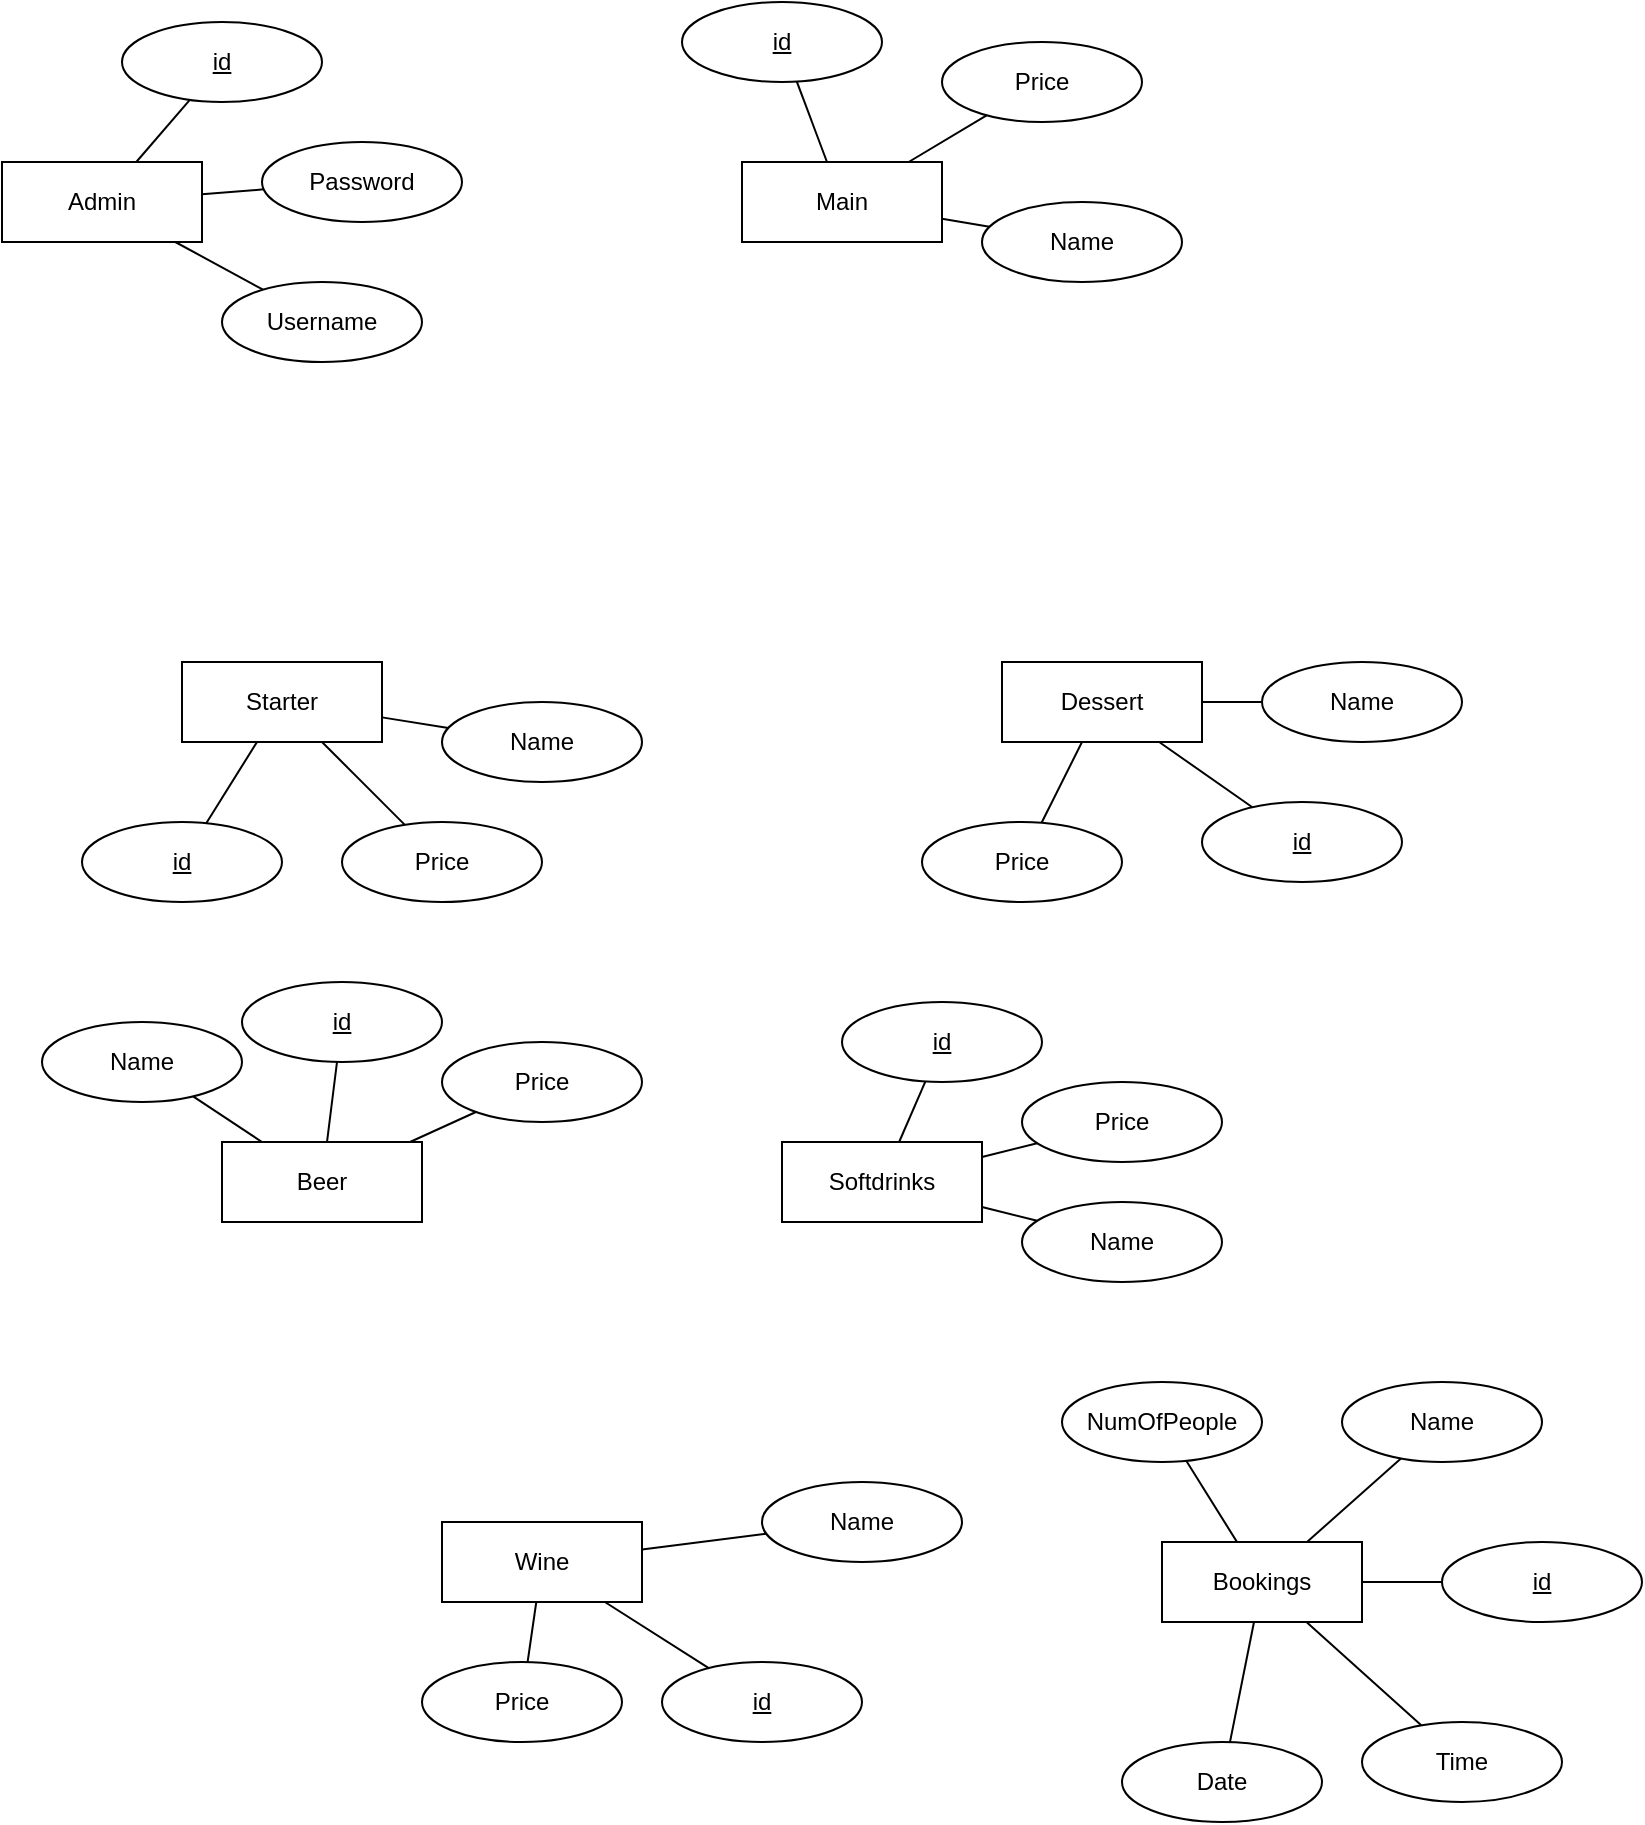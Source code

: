 <mxfile>
    <diagram id="HpNxFl3hdoqU0emMa5ez" name="Page-1">
        <mxGraphModel dx="973" dy="924" grid="1" gridSize="10" guides="1" tooltips="1" connect="1" arrows="1" fold="1" page="1" pageScale="1" pageWidth="1654" pageHeight="1169" math="0" shadow="0">
            <root>
                <mxCell id="0"/>
                <mxCell id="1" parent="0"/>
                <mxCell id="2" value="Admin" style="whiteSpace=wrap;html=1;align=center;" parent="1" vertex="1">
                    <mxGeometry x="110" y="90" width="100" height="40" as="geometry"/>
                </mxCell>
                <mxCell id="3" value="Starter" style="whiteSpace=wrap;html=1;align=center;" parent="1" vertex="1">
                    <mxGeometry x="200" y="340" width="100" height="40" as="geometry"/>
                </mxCell>
                <mxCell id="4" value="Main" style="whiteSpace=wrap;html=1;align=center;" parent="1" vertex="1">
                    <mxGeometry x="480" y="90" width="100" height="40" as="geometry"/>
                </mxCell>
                <mxCell id="21" style="edgeStyle=none;html=1;endArrow=none;endFill=0;" parent="1" source="5" target="19" edge="1">
                    <mxGeometry relative="1" as="geometry"/>
                </mxCell>
                <mxCell id="5" value="Dessert" style="whiteSpace=wrap;html=1;align=center;" parent="1" vertex="1">
                    <mxGeometry x="610" y="340" width="100" height="40" as="geometry"/>
                </mxCell>
                <mxCell id="6" value="Beer" style="whiteSpace=wrap;html=1;align=center;" parent="1" vertex="1">
                    <mxGeometry x="220" y="580" width="100" height="40" as="geometry"/>
                </mxCell>
                <mxCell id="22" style="edgeStyle=none;html=1;endArrow=none;endFill=0;" parent="1" source="7" target="18" edge="1">
                    <mxGeometry relative="1" as="geometry"/>
                </mxCell>
                <mxCell id="7" value="Wine" style="whiteSpace=wrap;html=1;align=center;" parent="1" vertex="1">
                    <mxGeometry x="330" y="770" width="100" height="40" as="geometry"/>
                </mxCell>
                <mxCell id="8" value="Softdrinks" style="whiteSpace=wrap;html=1;align=center;" parent="1" vertex="1">
                    <mxGeometry x="500" y="580" width="100" height="40" as="geometry"/>
                </mxCell>
                <mxCell id="27" style="edgeStyle=none;html=1;endArrow=none;endFill=0;" parent="1" source="10" target="2" edge="1">
                    <mxGeometry relative="1" as="geometry"/>
                </mxCell>
                <mxCell id="10" value="Password" style="ellipse;whiteSpace=wrap;html=1;align=center;" parent="1" vertex="1">
                    <mxGeometry x="240" y="80" width="100" height="40" as="geometry"/>
                </mxCell>
                <mxCell id="28" style="edgeStyle=none;html=1;endArrow=none;endFill=0;" parent="1" source="11" target="2" edge="1">
                    <mxGeometry relative="1" as="geometry"/>
                </mxCell>
                <mxCell id="11" value="Username" style="ellipse;whiteSpace=wrap;html=1;align=center;" parent="1" vertex="1">
                    <mxGeometry x="220" y="150" width="100" height="40" as="geometry"/>
                </mxCell>
                <mxCell id="26" style="edgeStyle=none;html=1;endArrow=none;endFill=0;" parent="1" source="13" target="2" edge="1">
                    <mxGeometry relative="1" as="geometry"/>
                </mxCell>
                <mxCell id="13" value="id" style="ellipse;whiteSpace=wrap;html=1;align=center;fontStyle=4;" parent="1" vertex="1">
                    <mxGeometry x="170" y="20" width="100" height="40" as="geometry"/>
                </mxCell>
                <mxCell id="20" style="edgeStyle=none;html=1;endArrow=none;endFill=0;" parent="1" source="14" target="3" edge="1">
                    <mxGeometry relative="1" as="geometry"/>
                </mxCell>
                <mxCell id="14" value="id" style="ellipse;whiteSpace=wrap;html=1;align=center;fontStyle=4;" parent="1" vertex="1">
                    <mxGeometry x="150" y="420" width="100" height="40" as="geometry"/>
                </mxCell>
                <mxCell id="25" style="edgeStyle=none;html=1;endArrow=none;endFill=0;" parent="1" source="15" target="4" edge="1">
                    <mxGeometry relative="1" as="geometry"/>
                </mxCell>
                <mxCell id="15" value="id" style="ellipse;whiteSpace=wrap;html=1;align=center;fontStyle=4;" parent="1" vertex="1">
                    <mxGeometry x="450" y="10" width="100" height="40" as="geometry"/>
                </mxCell>
                <mxCell id="24" style="edgeStyle=none;html=1;endArrow=none;endFill=0;" parent="1" source="16" target="6" edge="1">
                    <mxGeometry relative="1" as="geometry"/>
                </mxCell>
                <mxCell id="16" value="id" style="ellipse;whiteSpace=wrap;html=1;align=center;fontStyle=4;" parent="1" vertex="1">
                    <mxGeometry x="230" y="500" width="100" height="40" as="geometry"/>
                </mxCell>
                <mxCell id="23" style="edgeStyle=none;html=1;endArrow=none;endFill=0;" parent="1" source="17" target="8" edge="1">
                    <mxGeometry relative="1" as="geometry"/>
                </mxCell>
                <mxCell id="17" value="id" style="ellipse;whiteSpace=wrap;html=1;align=center;fontStyle=4;" parent="1" vertex="1">
                    <mxGeometry x="530" y="510" width="100" height="40" as="geometry"/>
                </mxCell>
                <mxCell id="18" value="id" style="ellipse;whiteSpace=wrap;html=1;align=center;fontStyle=4;" parent="1" vertex="1">
                    <mxGeometry x="440" y="840" width="100" height="40" as="geometry"/>
                </mxCell>
                <mxCell id="19" value="id" style="ellipse;whiteSpace=wrap;html=1;align=center;fontStyle=4;" parent="1" vertex="1">
                    <mxGeometry x="710" y="410" width="100" height="40" as="geometry"/>
                </mxCell>
                <mxCell id="32" style="edgeStyle=none;html=1;endArrow=none;endFill=0;" parent="1" source="29" target="4" edge="1">
                    <mxGeometry relative="1" as="geometry"/>
                </mxCell>
                <mxCell id="29" value="Price" style="ellipse;whiteSpace=wrap;html=1;align=center;" parent="1" vertex="1">
                    <mxGeometry x="580" y="30" width="100" height="40" as="geometry"/>
                </mxCell>
                <mxCell id="31" style="edgeStyle=none;html=1;endArrow=none;endFill=0;" parent="1" source="30" target="4" edge="1">
                    <mxGeometry relative="1" as="geometry"/>
                </mxCell>
                <mxCell id="30" value="Name" style="ellipse;whiteSpace=wrap;html=1;align=center;" parent="1" vertex="1">
                    <mxGeometry x="600" y="110" width="100" height="40" as="geometry"/>
                </mxCell>
                <mxCell id="52" style="edgeStyle=none;html=1;endArrow=none;endFill=0;" parent="1" source="33" target="6" edge="1">
                    <mxGeometry relative="1" as="geometry"/>
                </mxCell>
                <mxCell id="33" value="Price" style="ellipse;whiteSpace=wrap;html=1;align=center;" parent="1" vertex="1">
                    <mxGeometry x="330" y="530" width="100" height="40" as="geometry"/>
                </mxCell>
                <mxCell id="51" style="edgeStyle=none;html=1;endArrow=none;endFill=0;" parent="1" source="34" target="8" edge="1">
                    <mxGeometry relative="1" as="geometry"/>
                </mxCell>
                <mxCell id="34" value="Price" style="ellipse;whiteSpace=wrap;html=1;align=center;" parent="1" vertex="1">
                    <mxGeometry x="620" y="550" width="100" height="40" as="geometry"/>
                </mxCell>
                <mxCell id="44" style="edgeStyle=none;html=1;endArrow=none;endFill=0;" parent="1" source="35" target="3" edge="1">
                    <mxGeometry relative="1" as="geometry"/>
                </mxCell>
                <mxCell id="35" value="Price" style="ellipse;whiteSpace=wrap;html=1;align=center;" parent="1" vertex="1">
                    <mxGeometry x="280" y="420" width="100" height="40" as="geometry"/>
                </mxCell>
                <mxCell id="46" style="edgeStyle=none;html=1;endArrow=none;endFill=0;" parent="1" source="36" target="5" edge="1">
                    <mxGeometry relative="1" as="geometry"/>
                </mxCell>
                <mxCell id="36" value="Price" style="ellipse;whiteSpace=wrap;html=1;align=center;" parent="1" vertex="1">
                    <mxGeometry x="570" y="420" width="100" height="40" as="geometry"/>
                </mxCell>
                <mxCell id="48" style="edgeStyle=none;html=1;endArrow=none;endFill=0;" parent="1" source="37" target="7" edge="1">
                    <mxGeometry relative="1" as="geometry"/>
                </mxCell>
                <mxCell id="37" value="Price" style="ellipse;whiteSpace=wrap;html=1;align=center;" parent="1" vertex="1">
                    <mxGeometry x="320" y="840" width="100" height="40" as="geometry"/>
                </mxCell>
                <mxCell id="53" style="edgeStyle=none;html=1;endArrow=none;endFill=0;" parent="1" source="39" target="6" edge="1">
                    <mxGeometry relative="1" as="geometry"/>
                </mxCell>
                <mxCell id="39" value="Name" style="ellipse;whiteSpace=wrap;html=1;align=center;" parent="1" vertex="1">
                    <mxGeometry x="130" y="520" width="100" height="40" as="geometry"/>
                </mxCell>
                <mxCell id="50" style="edgeStyle=none;html=1;endArrow=none;endFill=0;" parent="1" source="40" target="8" edge="1">
                    <mxGeometry relative="1" as="geometry"/>
                </mxCell>
                <mxCell id="40" value="Name" style="ellipse;whiteSpace=wrap;html=1;align=center;" parent="1" vertex="1">
                    <mxGeometry x="620" y="610" width="100" height="40" as="geometry"/>
                </mxCell>
                <mxCell id="49" style="edgeStyle=none;html=1;endArrow=none;endFill=0;" parent="1" source="41" target="7" edge="1">
                    <mxGeometry relative="1" as="geometry"/>
                </mxCell>
                <mxCell id="41" value="Name" style="ellipse;whiteSpace=wrap;html=1;align=center;" parent="1" vertex="1">
                    <mxGeometry x="490" y="750" width="100" height="40" as="geometry"/>
                </mxCell>
                <mxCell id="47" style="edgeStyle=none;html=1;endArrow=none;endFill=0;" parent="1" source="42" target="5" edge="1">
                    <mxGeometry relative="1" as="geometry"/>
                </mxCell>
                <mxCell id="42" value="Name" style="ellipse;whiteSpace=wrap;html=1;align=center;" parent="1" vertex="1">
                    <mxGeometry x="740" y="340" width="100" height="40" as="geometry"/>
                </mxCell>
                <mxCell id="45" style="edgeStyle=none;html=1;endArrow=none;endFill=0;" parent="1" source="43" target="3" edge="1">
                    <mxGeometry relative="1" as="geometry"/>
                </mxCell>
                <mxCell id="43" value="Name" style="ellipse;whiteSpace=wrap;html=1;align=center;" parent="1" vertex="1">
                    <mxGeometry x="330" y="360" width="100" height="40" as="geometry"/>
                </mxCell>
                <mxCell id="56" style="edgeStyle=none;html=1;endArrow=none;endFill=0;" edge="1" parent="1" source="54" target="55">
                    <mxGeometry relative="1" as="geometry"/>
                </mxCell>
                <mxCell id="54" value="Bookings" style="whiteSpace=wrap;html=1;align=center;" vertex="1" parent="1">
                    <mxGeometry x="690" y="780" width="100" height="40" as="geometry"/>
                </mxCell>
                <mxCell id="55" value="Name" style="ellipse;whiteSpace=wrap;html=1;align=center;" vertex="1" parent="1">
                    <mxGeometry x="780" y="700" width="100" height="40" as="geometry"/>
                </mxCell>
                <mxCell id="58" style="edgeStyle=none;html=1;endArrow=none;endFill=0;" edge="1" parent="1" source="57" target="54">
                    <mxGeometry relative="1" as="geometry"/>
                </mxCell>
                <mxCell id="57" value="id" style="ellipse;whiteSpace=wrap;html=1;align=center;fontStyle=4;" vertex="1" parent="1">
                    <mxGeometry x="830" y="780" width="100" height="40" as="geometry"/>
                </mxCell>
                <mxCell id="63" style="edgeStyle=none;html=1;endArrow=none;endFill=0;" edge="1" parent="1" source="59" target="54">
                    <mxGeometry relative="1" as="geometry"/>
                </mxCell>
                <mxCell id="59" value="Date" style="ellipse;whiteSpace=wrap;html=1;align=center;" vertex="1" parent="1">
                    <mxGeometry x="670" y="880" width="100" height="40" as="geometry"/>
                </mxCell>
                <mxCell id="65" style="edgeStyle=none;html=1;endArrow=none;endFill=0;" edge="1" parent="1" source="60" target="54">
                    <mxGeometry relative="1" as="geometry"/>
                </mxCell>
                <mxCell id="60" value="Time" style="ellipse;whiteSpace=wrap;html=1;align=center;" vertex="1" parent="1">
                    <mxGeometry x="790" y="870" width="100" height="40" as="geometry"/>
                </mxCell>
                <mxCell id="62" style="edgeStyle=none;html=1;endArrow=none;endFill=0;" edge="1" parent="1" source="61" target="54">
                    <mxGeometry relative="1" as="geometry"/>
                </mxCell>
                <mxCell id="61" value="NumOfPeople" style="ellipse;whiteSpace=wrap;html=1;align=center;" vertex="1" parent="1">
                    <mxGeometry x="640" y="700" width="100" height="40" as="geometry"/>
                </mxCell>
            </root>
        </mxGraphModel>
    </diagram>
</mxfile>